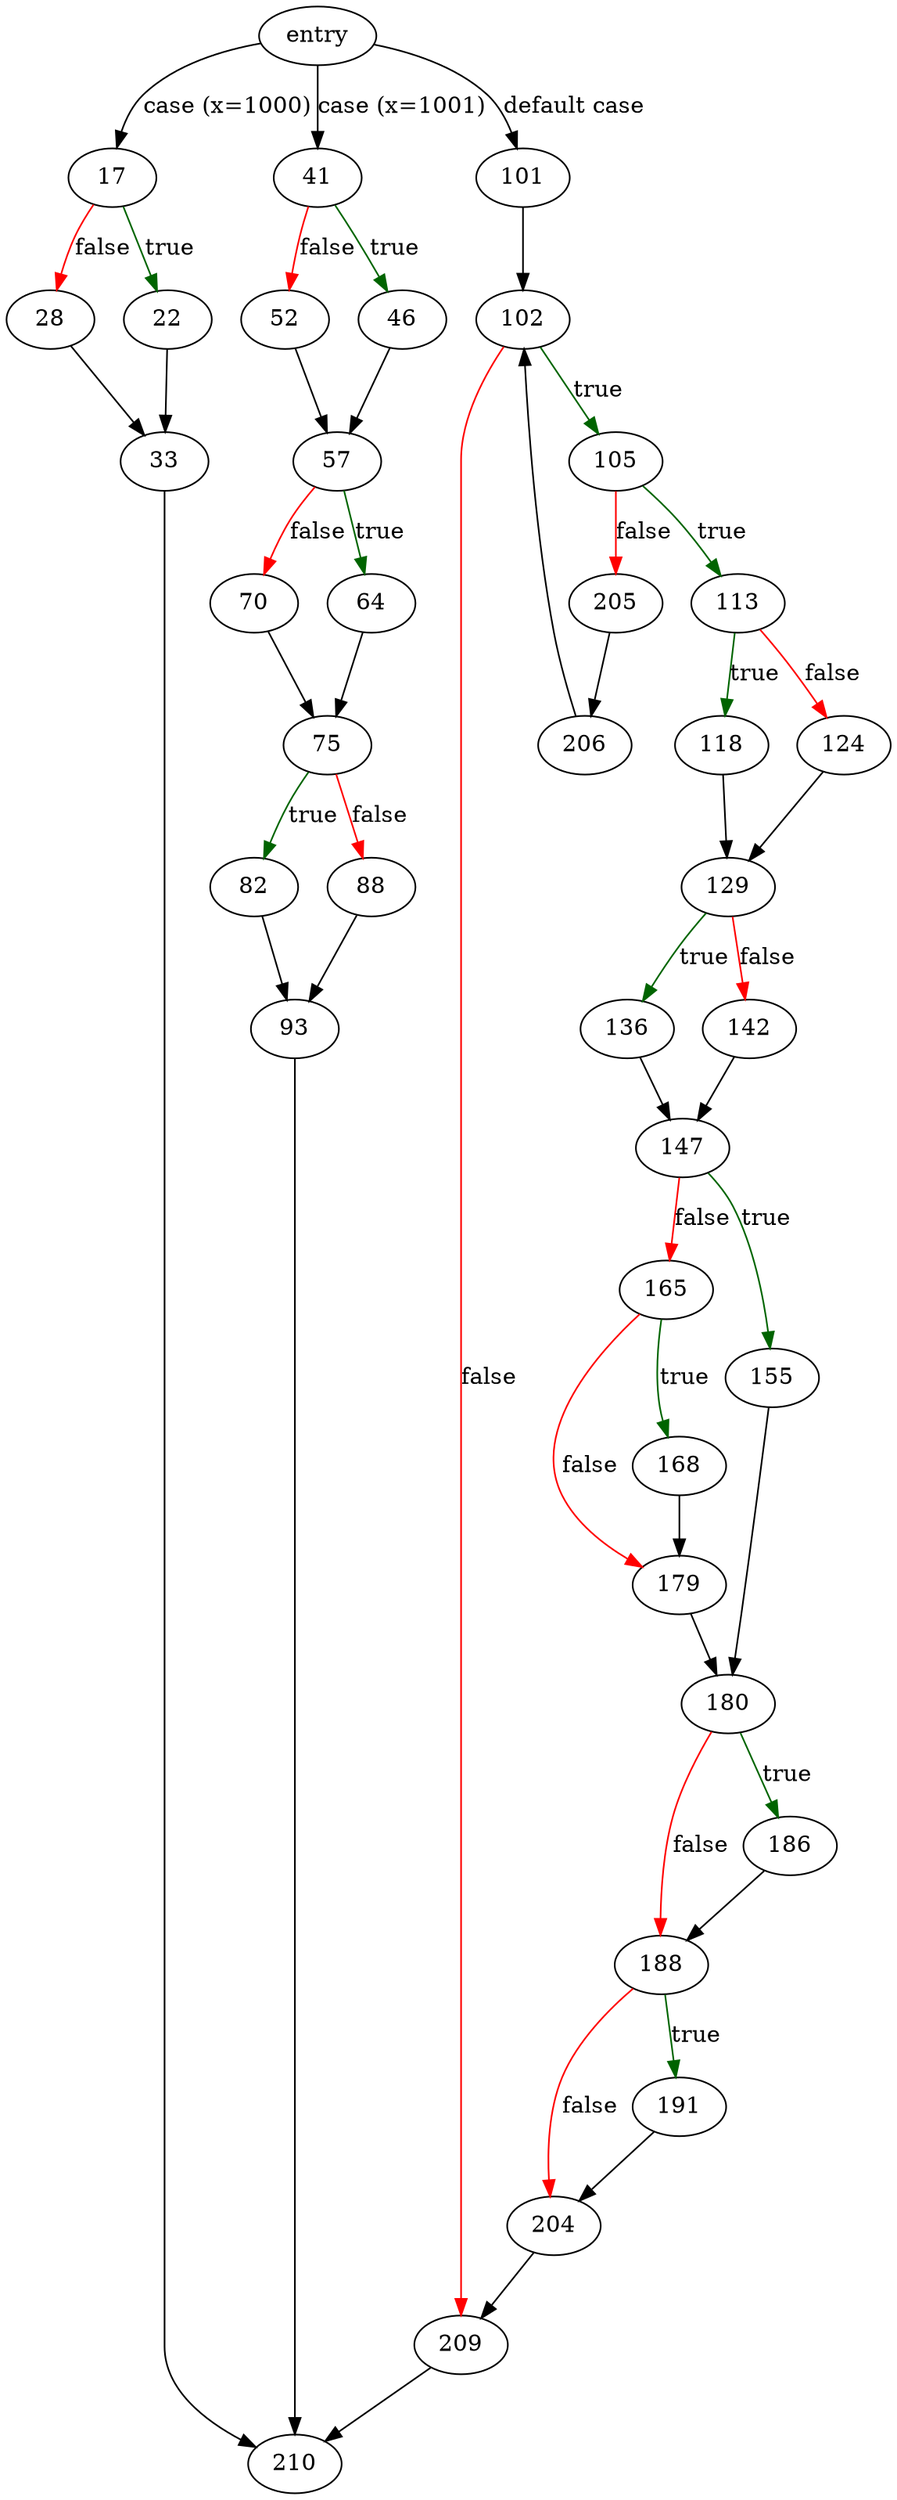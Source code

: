 digraph "sqlite3_db_config" {
	// Node definitions.
	2 [label=entry];
	17;
	22;
	28;
	33;
	41;
	46;
	52;
	57;
	64;
	70;
	75;
	82;
	88;
	93;
	101;
	102;
	105;
	113;
	118;
	124;
	129;
	136;
	142;
	147;
	155;
	165;
	168;
	179;
	180;
	186;
	188;
	191;
	204;
	205;
	206;
	209;
	210;

	// Edge definitions.
	2 -> 17 [label="case (x=1000)"];
	2 -> 41 [label="case (x=1001)"];
	2 -> 101 [label="default case"];
	17 -> 22 [
		color=darkgreen
		label=true
	];
	17 -> 28 [
		color=red
		label=false
	];
	22 -> 33;
	28 -> 33;
	33 -> 210;
	41 -> 46 [
		color=darkgreen
		label=true
	];
	41 -> 52 [
		color=red
		label=false
	];
	46 -> 57;
	52 -> 57;
	57 -> 64 [
		color=darkgreen
		label=true
	];
	57 -> 70 [
		color=red
		label=false
	];
	64 -> 75;
	70 -> 75;
	75 -> 82 [
		color=darkgreen
		label=true
	];
	75 -> 88 [
		color=red
		label=false
	];
	82 -> 93;
	88 -> 93;
	93 -> 210;
	101 -> 102;
	102 -> 105 [
		color=darkgreen
		label=true
	];
	102 -> 209 [
		color=red
		label=false
	];
	105 -> 113 [
		color=darkgreen
		label=true
	];
	105 -> 205 [
		color=red
		label=false
	];
	113 -> 118 [
		color=darkgreen
		label=true
	];
	113 -> 124 [
		color=red
		label=false
	];
	118 -> 129;
	124 -> 129;
	129 -> 136 [
		color=darkgreen
		label=true
	];
	129 -> 142 [
		color=red
		label=false
	];
	136 -> 147;
	142 -> 147;
	147 -> 155 [
		color=darkgreen
		label=true
	];
	147 -> 165 [
		color=red
		label=false
	];
	155 -> 180;
	165 -> 168 [
		color=darkgreen
		label=true
	];
	165 -> 179 [
		color=red
		label=false
	];
	168 -> 179;
	179 -> 180;
	180 -> 186 [
		color=darkgreen
		label=true
	];
	180 -> 188 [
		color=red
		label=false
	];
	186 -> 188;
	188 -> 191 [
		color=darkgreen
		label=true
	];
	188 -> 204 [
		color=red
		label=false
	];
	191 -> 204;
	204 -> 209;
	205 -> 206;
	206 -> 102;
	209 -> 210;
}